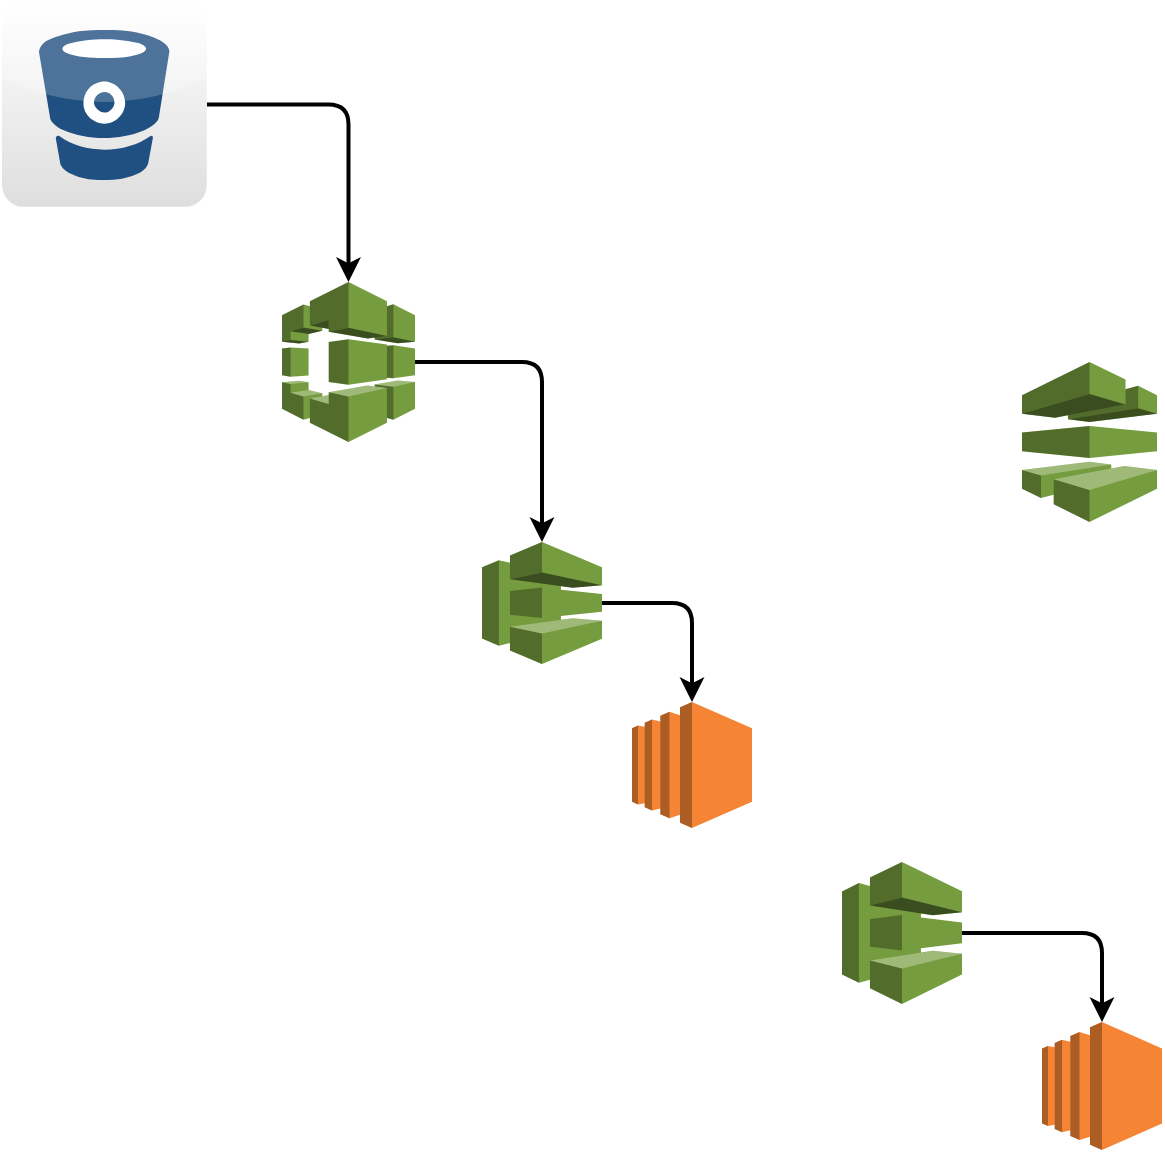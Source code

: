 <mxfile version="12.4.7" type="github">
  <diagram id="2uscCkdZOsteKkZBZel1" name="Page-1">
    <mxGraphModel dx="1363" dy="786" grid="1" gridSize="10" guides="1" tooltips="1" connect="1" arrows="1" fold="1" page="1" pageScale="1" pageWidth="850" pageHeight="1100" math="0" shadow="0">
      <root>
        <mxCell id="0"/>
        <mxCell id="1" parent="0"/>
        <mxCell id="6PmzosYUGS49BsZgMaZS-11" style="edgeStyle=orthogonalEdgeStyle;rounded=1;orthogonalLoop=1;jettySize=auto;html=1;strokeWidth=2;" edge="1" parent="1" source="6PmzosYUGS49BsZgMaZS-1" target="6PmzosYUGS49BsZgMaZS-2">
          <mxGeometry relative="1" as="geometry"/>
        </mxCell>
        <mxCell id="6PmzosYUGS49BsZgMaZS-1" value="" style="dashed=0;outlineConnect=0;html=1;align=center;labelPosition=center;verticalLabelPosition=bottom;verticalAlign=top;shape=mxgraph.webicons.bitbucket;gradientColor=#DFDEDE" vertex="1" parent="1">
          <mxGeometry x="80" y="50" width="102.4" height="102.4" as="geometry"/>
        </mxCell>
        <mxCell id="6PmzosYUGS49BsZgMaZS-12" style="edgeStyle=orthogonalEdgeStyle;rounded=1;orthogonalLoop=1;jettySize=auto;html=1;strokeWidth=2;" edge="1" parent="1" source="6PmzosYUGS49BsZgMaZS-2" target="6PmzosYUGS49BsZgMaZS-3">
          <mxGeometry relative="1" as="geometry"/>
        </mxCell>
        <mxCell id="6PmzosYUGS49BsZgMaZS-2" value="" style="outlineConnect=0;dashed=0;verticalLabelPosition=bottom;verticalAlign=top;align=center;html=1;shape=mxgraph.aws3.codebuild;fillColor=#759C3E;gradientColor=none;" vertex="1" parent="1">
          <mxGeometry x="220" y="190" width="66.5" height="80" as="geometry"/>
        </mxCell>
        <mxCell id="6PmzosYUGS49BsZgMaZS-13" style="edgeStyle=orthogonalEdgeStyle;rounded=1;orthogonalLoop=1;jettySize=auto;html=1;strokeWidth=2;" edge="1" parent="1" source="6PmzosYUGS49BsZgMaZS-3" target="6PmzosYUGS49BsZgMaZS-5">
          <mxGeometry relative="1" as="geometry"/>
        </mxCell>
        <mxCell id="6PmzosYUGS49BsZgMaZS-3" value="" style="outlineConnect=0;dashed=0;verticalLabelPosition=bottom;verticalAlign=top;align=center;html=1;shape=mxgraph.aws3.codedeploy;fillColor=#759C3E;gradientColor=none;" vertex="1" parent="1">
          <mxGeometry x="320" y="320" width="60" height="61" as="geometry"/>
        </mxCell>
        <mxCell id="6PmzosYUGS49BsZgMaZS-4" value="" style="outlineConnect=0;dashed=0;verticalLabelPosition=bottom;verticalAlign=top;align=center;html=1;shape=mxgraph.aws3.codepipeline;fillColor=#759C3E;gradientColor=none;" vertex="1" parent="1">
          <mxGeometry x="590" y="230" width="67.5" height="80" as="geometry"/>
        </mxCell>
        <mxCell id="6PmzosYUGS49BsZgMaZS-5" value="" style="outlineConnect=0;dashed=0;verticalLabelPosition=bottom;verticalAlign=top;align=center;html=1;shape=mxgraph.aws3.ec2;fillColor=#F58534;gradientColor=none;" vertex="1" parent="1">
          <mxGeometry x="395" y="400" width="60" height="63" as="geometry"/>
        </mxCell>
        <mxCell id="6PmzosYUGS49BsZgMaZS-16" style="edgeStyle=orthogonalEdgeStyle;rounded=1;orthogonalLoop=1;jettySize=auto;html=1;strokeWidth=2;" edge="1" parent="1" source="6PmzosYUGS49BsZgMaZS-6" target="6PmzosYUGS49BsZgMaZS-7">
          <mxGeometry relative="1" as="geometry"/>
        </mxCell>
        <mxCell id="6PmzosYUGS49BsZgMaZS-6" value="" style="outlineConnect=0;dashed=0;verticalLabelPosition=bottom;verticalAlign=top;align=center;html=1;shape=mxgraph.aws3.codedeploy;fillColor=#759C3E;gradientColor=none;" vertex="1" parent="1">
          <mxGeometry x="500" y="480" width="60" height="71" as="geometry"/>
        </mxCell>
        <mxCell id="6PmzosYUGS49BsZgMaZS-7" value="" style="outlineConnect=0;dashed=0;verticalLabelPosition=bottom;verticalAlign=top;align=center;html=1;shape=mxgraph.aws3.ec2;fillColor=#F58534;gradientColor=none;" vertex="1" parent="1">
          <mxGeometry x="600" y="560" width="60" height="64" as="geometry"/>
        </mxCell>
      </root>
    </mxGraphModel>
  </diagram>
</mxfile>
